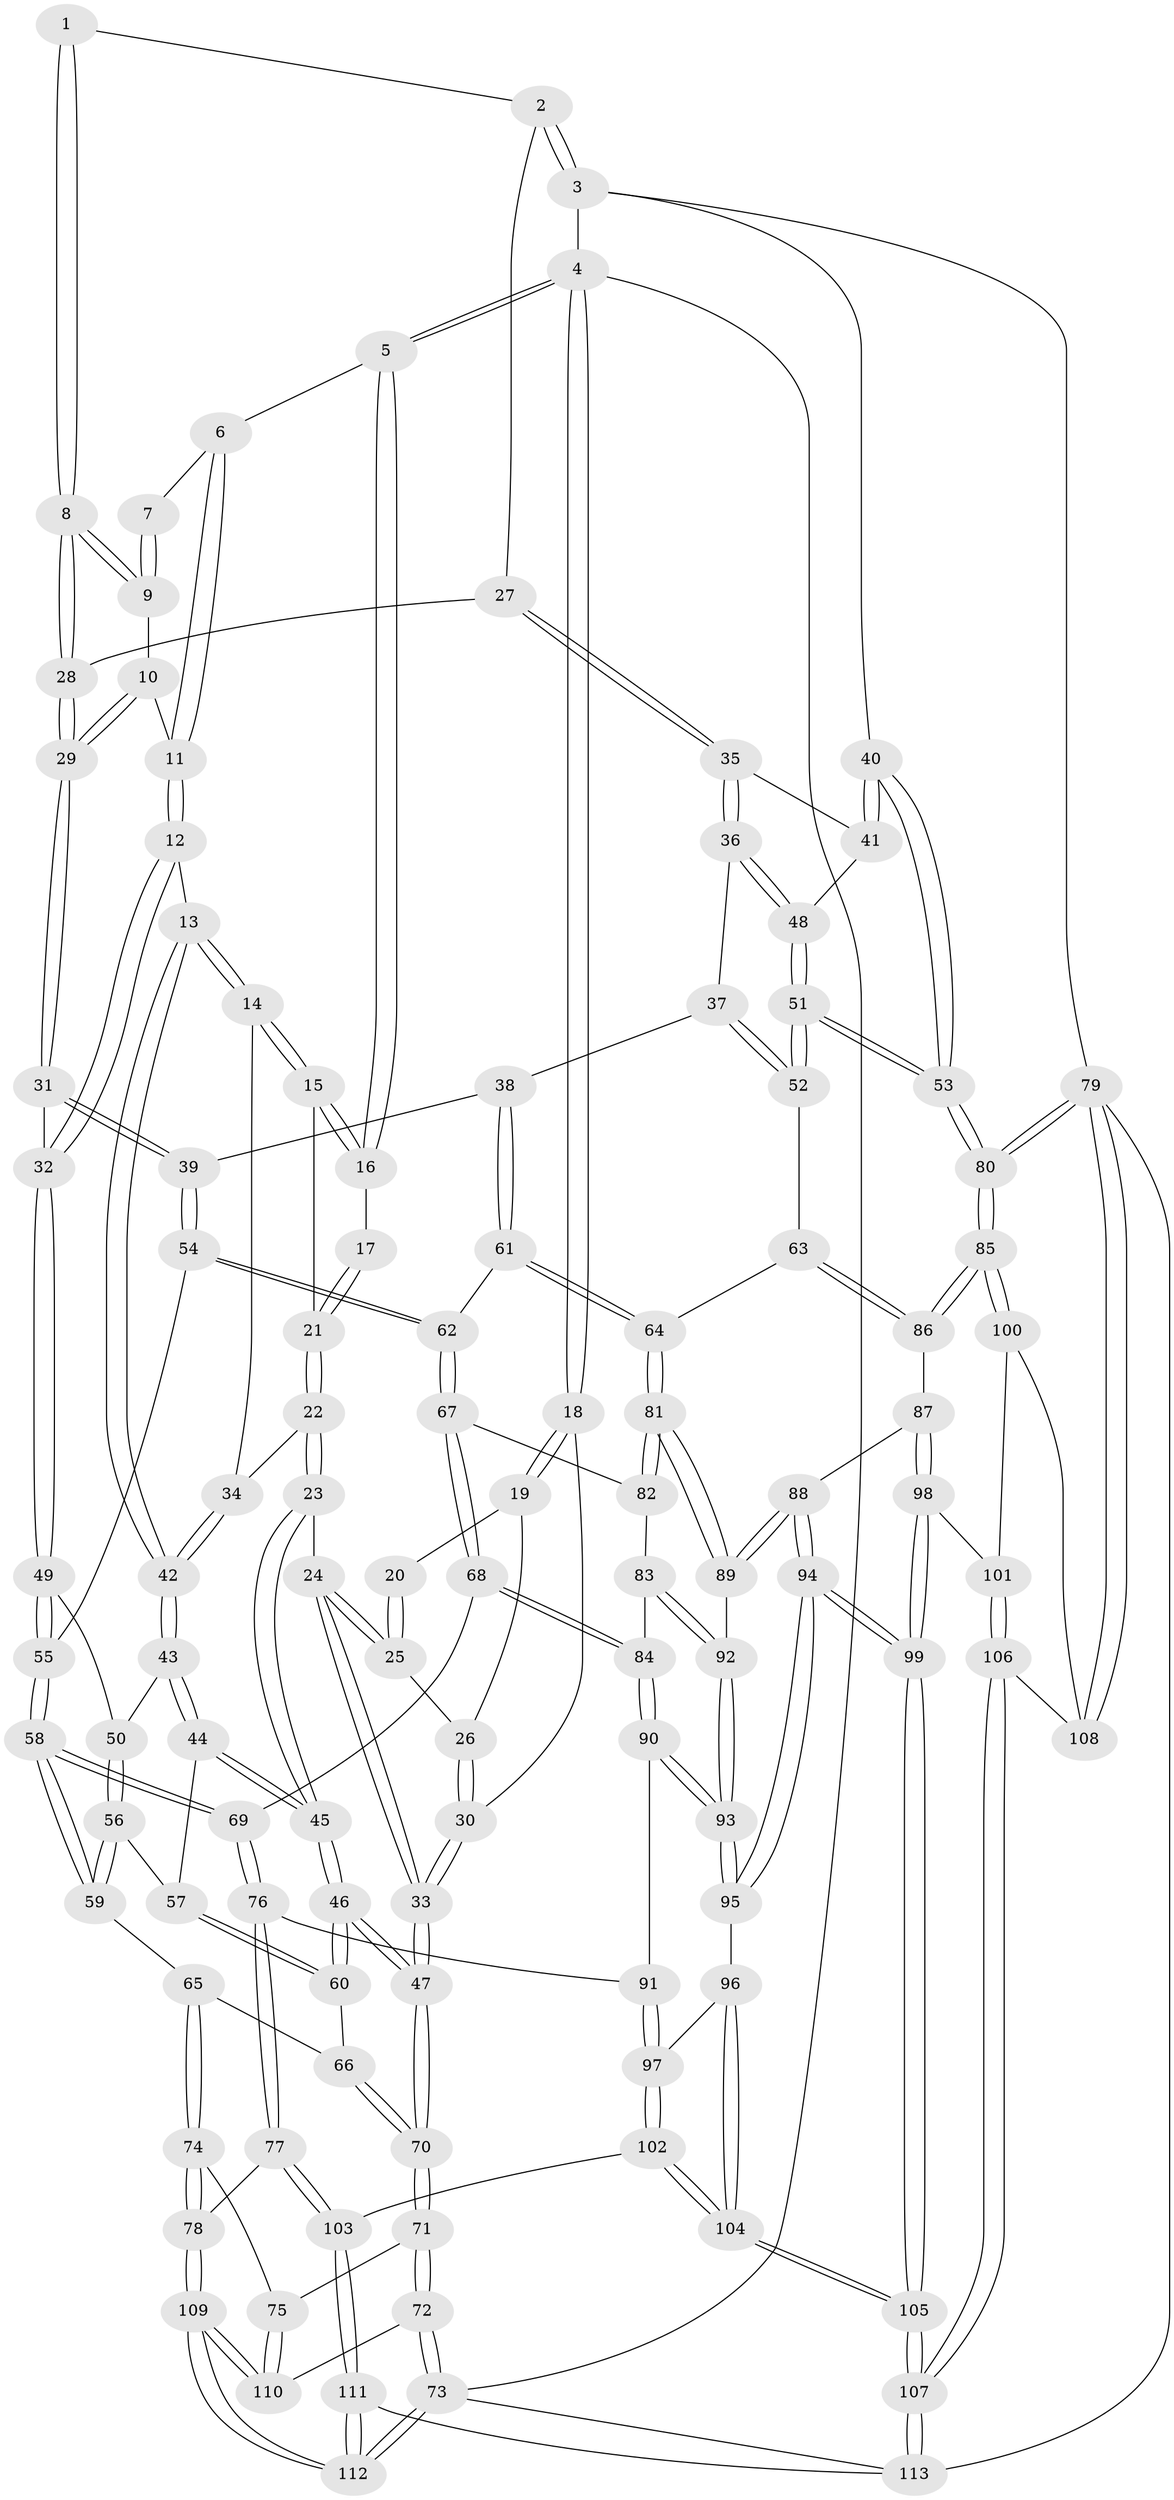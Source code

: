 // coarse degree distribution, {3: 0.046875, 4: 0.5, 7: 0.015625, 2: 0.015625, 5: 0.34375, 6: 0.078125}
// Generated by graph-tools (version 1.1) at 2025/42/03/06/25 10:42:29]
// undirected, 113 vertices, 279 edges
graph export_dot {
graph [start="1"]
  node [color=gray90,style=filled];
  1 [pos="+0.7732282324919846+0"];
  2 [pos="+1+0"];
  3 [pos="+1+0"];
  4 [pos="+0+0"];
  5 [pos="+0.2550385847899692+0"];
  6 [pos="+0.387331063875604+0"];
  7 [pos="+0.7144001645890686+0"];
  8 [pos="+0.7138946263641925+0.13553060047347387"];
  9 [pos="+0.6154300689887761+0.058321735416698196"];
  10 [pos="+0.5614493813350354+0.08965638794556427"];
  11 [pos="+0.4528163390791588+0.07247715246907892"];
  12 [pos="+0.40877080786192727+0.1769280259231705"];
  13 [pos="+0.36438929341663695+0.18515191711765677"];
  14 [pos="+0.3536067047550455+0.17722982884545083"];
  15 [pos="+0.2620632617211999+0.10234684164109477"];
  16 [pos="+0.23183880829085662+0"];
  17 [pos="+0.17965651890702936+0.022671536140147316"];
  18 [pos="+0+0"];
  19 [pos="+0.10286753056547088+0.08405829295059504"];
  20 [pos="+0.16421518420694023+0.0384646240695273"];
  21 [pos="+0.16796831588815583+0.16847128666396205"];
  22 [pos="+0.16386469226831807+0.17277538435986614"];
  23 [pos="+0.16330364606170278+0.17289296545922836"];
  24 [pos="+0.1580845993083479+0.1711745630298098"];
  25 [pos="+0.13656932689818282+0.1475130468014945"];
  26 [pos="+0.12781698505557904+0.14038213929600654"];
  27 [pos="+0.7628756378677913+0.15593532562868379"];
  28 [pos="+0.7160230267263904+0.14081141507158074"];
  29 [pos="+0.6181299898431872+0.22027485869250218"];
  30 [pos="+0+0.14465146367135695"];
  31 [pos="+0.5997533503813138+0.2639720827829933"];
  32 [pos="+0.46425295632752733+0.24137285498639235"];
  33 [pos="+0+0.3135494913180849"];
  34 [pos="+0.17518273663453812+0.18075165409406044"];
  35 [pos="+0.8045842035841295+0.19014728363951688"];
  36 [pos="+0.7998369905020745+0.26462193318647315"];
  37 [pos="+0.7836396266848603+0.28423186204541406"];
  38 [pos="+0.6594782464748778+0.32971811167914983"];
  39 [pos="+0.626723899128043+0.3133392256213654"];
  40 [pos="+1+0"];
  41 [pos="+0.9638254841830827+0.1266161306392688"];
  42 [pos="+0.28332882667527604+0.27147666075925325"];
  43 [pos="+0.2744288400500184+0.2988254367747011"];
  44 [pos="+0.2610652923391521+0.31467328476973067"];
  45 [pos="+0.12642095620132673+0.3967760620686065"];
  46 [pos="+0.1162648407107474+0.40710459831023943"];
  47 [pos="+0+0.5114070682680059"];
  48 [pos="+0.9006577106784762+0.3063907989976017"];
  49 [pos="+0.43803690999610995+0.3377679163768551"];
  50 [pos="+0.38590862094894857+0.35385945128017426"];
  51 [pos="+1+0.4784286210522342"];
  52 [pos="+0.8509900645809675+0.4979598027458245"];
  53 [pos="+1+0.4909643609179853"];
  54 [pos="+0.5589215372469603+0.39279315893252986"];
  55 [pos="+0.45900257015295726+0.3777298520369987"];
  56 [pos="+0.35804916640223367+0.4127888013682755"];
  57 [pos="+0.3248492583210276+0.40465689388504505"];
  58 [pos="+0.42729757873217317+0.5049530276137383"];
  59 [pos="+0.40026977735469405+0.49792937435168677"];
  60 [pos="+0.2840209433632792+0.446280955644167"];
  61 [pos="+0.7220959255992251+0.47593047113757264"];
  62 [pos="+0.5521446726057948+0.5094083232962717"];
  63 [pos="+0.8330767356020884+0.505347318306661"];
  64 [pos="+0.787199671919922+0.5190733604861593"];
  65 [pos="+0.3507113975397172+0.5089175431708889"];
  66 [pos="+0.33141968332148597+0.5027620784639807"];
  67 [pos="+0.5418116904126543+0.5204671703086909"];
  68 [pos="+0.4822720109006449+0.5513473848710099"];
  69 [pos="+0.47768327594407034+0.5512344885861032"];
  70 [pos="+0+0.5994523009527729"];
  71 [pos="+0+0.6626969614228277"];
  72 [pos="+0+0.7609313379387647"];
  73 [pos="+0+1"];
  74 [pos="+0.220120323359515+0.7601498898139725"];
  75 [pos="+0.1093201211220839+0.7259877474143628"];
  76 [pos="+0.3560545596334335+0.7285324849137361"];
  77 [pos="+0.2759354728904696+0.775524611482464"];
  78 [pos="+0.23661445397074618+0.768476351814834"];
  79 [pos="+1+1"];
  80 [pos="+1+0.7273497778941898"];
  81 [pos="+0.7279609258974393+0.6436689464478139"];
  82 [pos="+0.629264936583933+0.5939349477524437"];
  83 [pos="+0.5626683127866734+0.6470791578320018"];
  84 [pos="+0.5466379719843587+0.6486708334407761"];
  85 [pos="+1+0.7355399732817921"];
  86 [pos="+0.8788167456918107+0.7116203187543256"];
  87 [pos="+0.7850429982440484+0.7274325182921463"];
  88 [pos="+0.7548868261854563+0.711755091103164"];
  89 [pos="+0.7275282966987922+0.6468382324248867"];
  90 [pos="+0.5472049660401826+0.7128716200427385"];
  91 [pos="+0.44674955542201195+0.7361015863629677"];
  92 [pos="+0.6964015109552603+0.6582042190613764"];
  93 [pos="+0.5788987604393608+0.7432392959731752"];
  94 [pos="+0.679195029087918+0.8240192880200274"];
  95 [pos="+0.583626638138216+0.7682825582104724"];
  96 [pos="+0.539017214585176+0.8198300654824321"];
  97 [pos="+0.5353470665759374+0.8204260653536838"];
  98 [pos="+0.8288093775724327+0.8191480175874951"];
  99 [pos="+0.6994474404585208+1"];
  100 [pos="+0.9745750967534355+0.8171024145942956"];
  101 [pos="+0.9271290608703242+0.8311664272727236"];
  102 [pos="+0.44522659934575+0.8786984355589235"];
  103 [pos="+0.36245610472655215+0.8704291043640651"];
  104 [pos="+0.6940761311099427+1"];
  105 [pos="+0.6954155155836833+1"];
  106 [pos="+0.8315296045550354+0.9720545759169452"];
  107 [pos="+0.6961882876775407+1"];
  108 [pos="+0.9157457730178906+0.9452540048097727"];
  109 [pos="+0.20468551357870243+1"];
  110 [pos="+0.14352527886439392+1"];
  111 [pos="+0.4023543026856658+1"];
  112 [pos="+0.2103395086703789+1"];
  113 [pos="+0.6929506451140506+1"];
  1 -- 2;
  1 -- 8;
  1 -- 8;
  2 -- 3;
  2 -- 3;
  2 -- 27;
  3 -- 4;
  3 -- 40;
  3 -- 79;
  4 -- 5;
  4 -- 5;
  4 -- 18;
  4 -- 18;
  4 -- 73;
  5 -- 6;
  5 -- 16;
  5 -- 16;
  6 -- 7;
  6 -- 11;
  6 -- 11;
  7 -- 9;
  7 -- 9;
  8 -- 9;
  8 -- 9;
  8 -- 28;
  8 -- 28;
  9 -- 10;
  10 -- 11;
  10 -- 29;
  10 -- 29;
  11 -- 12;
  11 -- 12;
  12 -- 13;
  12 -- 32;
  12 -- 32;
  13 -- 14;
  13 -- 14;
  13 -- 42;
  13 -- 42;
  14 -- 15;
  14 -- 15;
  14 -- 34;
  15 -- 16;
  15 -- 16;
  15 -- 21;
  16 -- 17;
  17 -- 21;
  17 -- 21;
  18 -- 19;
  18 -- 19;
  18 -- 30;
  19 -- 20;
  19 -- 26;
  20 -- 25;
  20 -- 25;
  21 -- 22;
  21 -- 22;
  22 -- 23;
  22 -- 23;
  22 -- 34;
  23 -- 24;
  23 -- 45;
  23 -- 45;
  24 -- 25;
  24 -- 25;
  24 -- 33;
  24 -- 33;
  25 -- 26;
  26 -- 30;
  26 -- 30;
  27 -- 28;
  27 -- 35;
  27 -- 35;
  28 -- 29;
  28 -- 29;
  29 -- 31;
  29 -- 31;
  30 -- 33;
  30 -- 33;
  31 -- 32;
  31 -- 39;
  31 -- 39;
  32 -- 49;
  32 -- 49;
  33 -- 47;
  33 -- 47;
  34 -- 42;
  34 -- 42;
  35 -- 36;
  35 -- 36;
  35 -- 41;
  36 -- 37;
  36 -- 48;
  36 -- 48;
  37 -- 38;
  37 -- 52;
  37 -- 52;
  38 -- 39;
  38 -- 61;
  38 -- 61;
  39 -- 54;
  39 -- 54;
  40 -- 41;
  40 -- 41;
  40 -- 53;
  40 -- 53;
  41 -- 48;
  42 -- 43;
  42 -- 43;
  43 -- 44;
  43 -- 44;
  43 -- 50;
  44 -- 45;
  44 -- 45;
  44 -- 57;
  45 -- 46;
  45 -- 46;
  46 -- 47;
  46 -- 47;
  46 -- 60;
  46 -- 60;
  47 -- 70;
  47 -- 70;
  48 -- 51;
  48 -- 51;
  49 -- 50;
  49 -- 55;
  49 -- 55;
  50 -- 56;
  50 -- 56;
  51 -- 52;
  51 -- 52;
  51 -- 53;
  51 -- 53;
  52 -- 63;
  53 -- 80;
  53 -- 80;
  54 -- 55;
  54 -- 62;
  54 -- 62;
  55 -- 58;
  55 -- 58;
  56 -- 57;
  56 -- 59;
  56 -- 59;
  57 -- 60;
  57 -- 60;
  58 -- 59;
  58 -- 59;
  58 -- 69;
  58 -- 69;
  59 -- 65;
  60 -- 66;
  61 -- 62;
  61 -- 64;
  61 -- 64;
  62 -- 67;
  62 -- 67;
  63 -- 64;
  63 -- 86;
  63 -- 86;
  64 -- 81;
  64 -- 81;
  65 -- 66;
  65 -- 74;
  65 -- 74;
  66 -- 70;
  66 -- 70;
  67 -- 68;
  67 -- 68;
  67 -- 82;
  68 -- 69;
  68 -- 84;
  68 -- 84;
  69 -- 76;
  69 -- 76;
  70 -- 71;
  70 -- 71;
  71 -- 72;
  71 -- 72;
  71 -- 75;
  72 -- 73;
  72 -- 73;
  72 -- 110;
  73 -- 112;
  73 -- 112;
  73 -- 113;
  74 -- 75;
  74 -- 78;
  74 -- 78;
  75 -- 110;
  75 -- 110;
  76 -- 77;
  76 -- 77;
  76 -- 91;
  77 -- 78;
  77 -- 103;
  77 -- 103;
  78 -- 109;
  78 -- 109;
  79 -- 80;
  79 -- 80;
  79 -- 108;
  79 -- 108;
  79 -- 113;
  80 -- 85;
  80 -- 85;
  81 -- 82;
  81 -- 82;
  81 -- 89;
  81 -- 89;
  82 -- 83;
  83 -- 84;
  83 -- 92;
  83 -- 92;
  84 -- 90;
  84 -- 90;
  85 -- 86;
  85 -- 86;
  85 -- 100;
  85 -- 100;
  86 -- 87;
  87 -- 88;
  87 -- 98;
  87 -- 98;
  88 -- 89;
  88 -- 89;
  88 -- 94;
  88 -- 94;
  89 -- 92;
  90 -- 91;
  90 -- 93;
  90 -- 93;
  91 -- 97;
  91 -- 97;
  92 -- 93;
  92 -- 93;
  93 -- 95;
  93 -- 95;
  94 -- 95;
  94 -- 95;
  94 -- 99;
  94 -- 99;
  95 -- 96;
  96 -- 97;
  96 -- 104;
  96 -- 104;
  97 -- 102;
  97 -- 102;
  98 -- 99;
  98 -- 99;
  98 -- 101;
  99 -- 105;
  99 -- 105;
  100 -- 101;
  100 -- 108;
  101 -- 106;
  101 -- 106;
  102 -- 103;
  102 -- 104;
  102 -- 104;
  103 -- 111;
  103 -- 111;
  104 -- 105;
  104 -- 105;
  105 -- 107;
  105 -- 107;
  106 -- 107;
  106 -- 107;
  106 -- 108;
  107 -- 113;
  107 -- 113;
  109 -- 110;
  109 -- 110;
  109 -- 112;
  109 -- 112;
  111 -- 112;
  111 -- 112;
  111 -- 113;
}
